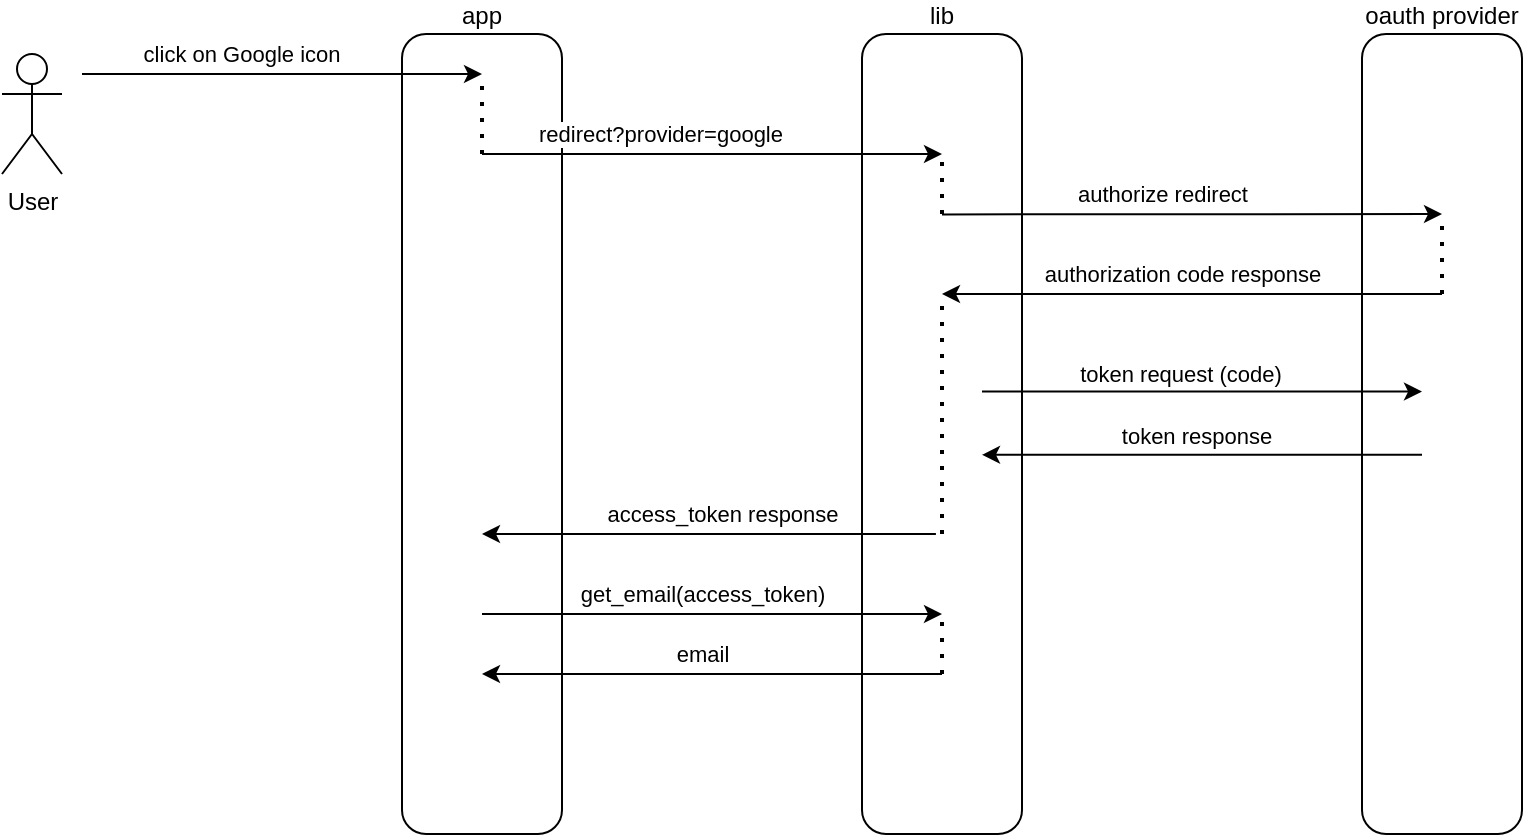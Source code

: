 <mxfile>
    <diagram id="C5RBs43oDa-KdzZeNtuy" name="Page-1">
        <mxGraphModel dx="873" dy="578" grid="1" gridSize="10" guides="1" tooltips="1" connect="1" arrows="1" fold="1" page="1" pageScale="1" pageWidth="1169" pageHeight="827" math="0" shadow="0">
            <root>
                <mxCell id="WIyWlLk6GJQsqaUBKTNV-0"/>
                <mxCell id="WIyWlLk6GJQsqaUBKTNV-1" parent="WIyWlLk6GJQsqaUBKTNV-0"/>
                <mxCell id="8-UZZp7eL8nday4LSBE8-0" value="app&lt;br&gt;" style="rounded=1;whiteSpace=wrap;html=1;verticalAlign=bottom;labelPosition=center;verticalLabelPosition=top;align=center;" parent="WIyWlLk6GJQsqaUBKTNV-1" vertex="1">
                    <mxGeometry x="240" y="80" width="80" height="400" as="geometry"/>
                </mxCell>
                <mxCell id="8-UZZp7eL8nday4LSBE8-1" value="lib" style="rounded=1;whiteSpace=wrap;html=1;verticalAlign=bottom;labelPosition=center;verticalLabelPosition=top;align=center;" parent="WIyWlLk6GJQsqaUBKTNV-1" vertex="1">
                    <mxGeometry x="470" y="80" width="80" height="400" as="geometry"/>
                </mxCell>
                <mxCell id="8-UZZp7eL8nday4LSBE8-2" value="oauth provider&lt;br&gt;" style="rounded=1;whiteSpace=wrap;html=1;verticalAlign=bottom;labelPosition=center;verticalLabelPosition=top;align=center;" parent="WIyWlLk6GJQsqaUBKTNV-1" vertex="1">
                    <mxGeometry x="720" y="80" width="80" height="400" as="geometry"/>
                </mxCell>
                <mxCell id="8-UZZp7eL8nday4LSBE8-3" value="User" style="shape=umlActor;verticalLabelPosition=bottom;verticalAlign=top;html=1;outlineConnect=0;" parent="WIyWlLk6GJQsqaUBKTNV-1" vertex="1">
                    <mxGeometry x="40" y="90" width="30" height="60" as="geometry"/>
                </mxCell>
                <mxCell id="8-UZZp7eL8nday4LSBE8-13" value="" style="endArrow=classic;html=1;rounded=0;entryX=0.5;entryY=0.237;entryDx=0;entryDy=0;entryPerimeter=0;" parent="WIyWlLk6GJQsqaUBKTNV-1" edge="1">
                    <mxGeometry width="50" height="50" relative="1" as="geometry">
                        <mxPoint x="510" y="170.2" as="sourcePoint"/>
                        <mxPoint x="760" y="170.0" as="targetPoint"/>
                    </mxGeometry>
                </mxCell>
                <mxCell id="8-UZZp7eL8nday4LSBE8-15" value="authorize redirect" style="edgeLabel;html=1;align=center;verticalAlign=middle;resizable=0;points=[];" parent="8-UZZp7eL8nday4LSBE8-13" vertex="1" connectable="0">
                    <mxGeometry x="-0.579" y="1" relative="1" as="geometry">
                        <mxPoint x="57" y="-9" as="offset"/>
                    </mxGeometry>
                </mxCell>
                <mxCell id="8-UZZp7eL8nday4LSBE8-14" value="" style="endArrow=none;dashed=1;html=1;dashPattern=1 3;strokeWidth=2;rounded=0;" parent="WIyWlLk6GJQsqaUBKTNV-1" edge="1">
                    <mxGeometry width="50" height="50" relative="1" as="geometry">
                        <mxPoint x="510" y="170" as="sourcePoint"/>
                        <mxPoint x="510" y="140" as="targetPoint"/>
                    </mxGeometry>
                </mxCell>
                <mxCell id="8-UZZp7eL8nday4LSBE8-16" value="" style="endArrow=classic;html=1;rounded=0;entryX=0.5;entryY=0.342;entryDx=0;entryDy=0;entryPerimeter=0;exitX=0.5;exitY=0.342;exitDx=0;exitDy=0;exitPerimeter=0;" parent="WIyWlLk6GJQsqaUBKTNV-1" edge="1">
                    <mxGeometry width="50" height="50" relative="1" as="geometry">
                        <mxPoint x="760" y="210.0" as="sourcePoint"/>
                        <mxPoint x="510" y="210.0" as="targetPoint"/>
                    </mxGeometry>
                </mxCell>
                <mxCell id="8-UZZp7eL8nday4LSBE8-17" value="authorization code response" style="edgeLabel;html=1;align=center;verticalAlign=middle;resizable=0;points=[];" parent="8-UZZp7eL8nday4LSBE8-16" vertex="1" connectable="0">
                    <mxGeometry x="0.272" relative="1" as="geometry">
                        <mxPoint x="29" y="-10" as="offset"/>
                    </mxGeometry>
                </mxCell>
                <mxCell id="8-UZZp7eL8nday4LSBE8-18" value="" style="endArrow=classic;html=1;rounded=0;entryX=0.375;entryY=0.447;entryDx=0;entryDy=0;entryPerimeter=0;exitX=0.75;exitY=0.447;exitDx=0;exitDy=0;exitPerimeter=0;" parent="WIyWlLk6GJQsqaUBKTNV-1" source="8-UZZp7eL8nday4LSBE8-1" target="8-UZZp7eL8nday4LSBE8-2" edge="1">
                    <mxGeometry width="50" height="50" relative="1" as="geometry">
                        <mxPoint x="540" y="270" as="sourcePoint"/>
                        <mxPoint x="760" y="269.5" as="targetPoint"/>
                    </mxGeometry>
                </mxCell>
                <mxCell id="8-UZZp7eL8nday4LSBE8-19" value="token request (code)" style="edgeLabel;html=1;align=center;verticalAlign=middle;resizable=0;points=[];" parent="8-UZZp7eL8nday4LSBE8-18" vertex="1" connectable="0">
                    <mxGeometry x="-0.104" y="-1" relative="1" as="geometry">
                        <mxPoint y="-10" as="offset"/>
                    </mxGeometry>
                </mxCell>
                <mxCell id="8-UZZp7eL8nday4LSBE8-20" value="" style="endArrow=classic;html=1;rounded=0;exitX=0.375;exitY=0.526;exitDx=0;exitDy=0;exitPerimeter=0;entryX=0.75;entryY=0.526;entryDx=0;entryDy=0;entryPerimeter=0;" parent="WIyWlLk6GJQsqaUBKTNV-1" source="8-UZZp7eL8nday4LSBE8-2" edge="1" target="8-UZZp7eL8nday4LSBE8-1">
                    <mxGeometry width="50" height="50" relative="1" as="geometry">
                        <mxPoint x="390" y="420" as="sourcePoint"/>
                        <mxPoint x="530" y="280" as="targetPoint"/>
                    </mxGeometry>
                </mxCell>
                <mxCell id="8-UZZp7eL8nday4LSBE8-21" value="token response" style="edgeLabel;html=1;align=center;verticalAlign=middle;resizable=0;points=[];" parent="8-UZZp7eL8nday4LSBE8-20" vertex="1" connectable="0">
                    <mxGeometry x="0.144" y="1" relative="1" as="geometry">
                        <mxPoint x="13" y="-11" as="offset"/>
                    </mxGeometry>
                </mxCell>
                <mxCell id="8-UZZp7eL8nday4LSBE8-22" value="" style="endArrow=classic;html=1;rounded=0;exitX=0.5;exitY=0.7;exitDx=0;exitDy=0;exitPerimeter=0;entryX=0.5;entryY=0.625;entryDx=0;entryDy=0;entryPerimeter=0;" parent="WIyWlLk6GJQsqaUBKTNV-1" target="8-UZZp7eL8nday4LSBE8-0" edge="1">
                    <mxGeometry width="50" height="50" relative="1" as="geometry">
                        <mxPoint x="506.96" y="330" as="sourcePoint"/>
                        <mxPoint x="320.0" y="330" as="targetPoint"/>
                    </mxGeometry>
                </mxCell>
                <mxCell id="8-UZZp7eL8nday4LSBE8-24" value="access_token response" style="edgeLabel;html=1;align=center;verticalAlign=middle;resizable=0;points=[];" parent="8-UZZp7eL8nday4LSBE8-22" vertex="1" connectable="0">
                    <mxGeometry x="0.13" y="3" relative="1" as="geometry">
                        <mxPoint x="21" y="-13" as="offset"/>
                    </mxGeometry>
                </mxCell>
                <mxCell id="8-UZZp7eL8nday4LSBE8-23" value="" style="endArrow=none;dashed=1;html=1;dashPattern=1 3;strokeWidth=2;rounded=0;" parent="WIyWlLk6GJQsqaUBKTNV-1" edge="1">
                    <mxGeometry width="50" height="50" relative="1" as="geometry">
                        <mxPoint x="510" y="330" as="sourcePoint"/>
                        <mxPoint x="510" y="210" as="targetPoint"/>
                    </mxGeometry>
                </mxCell>
                <mxCell id="8-UZZp7eL8nday4LSBE8-5" value="" style="endArrow=classic;html=1;rounded=0;entryX=0.5;entryY=0.05;entryDx=0;entryDy=0;entryPerimeter=0;" parent="WIyWlLk6GJQsqaUBKTNV-1" edge="1" target="8-UZZp7eL8nday4LSBE8-0">
                    <mxGeometry width="50" height="50" relative="1" as="geometry">
                        <mxPoint x="80" y="100" as="sourcePoint"/>
                        <mxPoint x="260" y="100" as="targetPoint"/>
                    </mxGeometry>
                </mxCell>
                <mxCell id="8-UZZp7eL8nday4LSBE8-6" value="&amp;nbsp;click on Google icon" style="edgeLabel;html=1;align=center;verticalAlign=middle;resizable=0;points=[];" parent="8-UZZp7eL8nday4LSBE8-5" vertex="1" connectable="0">
                    <mxGeometry x="-0.227" y="-1" relative="1" as="geometry">
                        <mxPoint y="-11" as="offset"/>
                    </mxGeometry>
                </mxCell>
                <mxCell id="0" value="" style="endArrow=classic;html=1;rounded=0;exitX=0.5;exitY=0.15;exitDx=0;exitDy=0;exitPerimeter=0;" edge="1" parent="WIyWlLk6GJQsqaUBKTNV-1" source="8-UZZp7eL8nday4LSBE8-0">
                    <mxGeometry width="50" height="50" relative="1" as="geometry">
                        <mxPoint x="300" y="140" as="sourcePoint"/>
                        <mxPoint x="510" y="140" as="targetPoint"/>
                    </mxGeometry>
                </mxCell>
                <mxCell id="1" value="redirect?provider=google&lt;br&gt;" style="edgeLabel;html=1;align=center;verticalAlign=middle;resizable=0;points=[];" vertex="1" connectable="0" parent="0">
                    <mxGeometry x="-0.227" y="-1" relative="1" as="geometry">
                        <mxPoint y="-11" as="offset"/>
                    </mxGeometry>
                </mxCell>
                <mxCell id="8" value="" style="endArrow=none;dashed=1;html=1;dashPattern=1 3;strokeWidth=2;entryX=0.5;entryY=0.05;entryDx=0;entryDy=0;entryPerimeter=0;" edge="1" parent="WIyWlLk6GJQsqaUBKTNV-1" target="8-UZZp7eL8nday4LSBE8-0">
                    <mxGeometry width="50" height="50" relative="1" as="geometry">
                        <mxPoint x="280" y="140" as="sourcePoint"/>
                        <mxPoint x="430" y="270" as="targetPoint"/>
                    </mxGeometry>
                </mxCell>
                <mxCell id="9" value="" style="endArrow=none;dashed=1;html=1;dashPattern=1 3;strokeWidth=2;" edge="1" parent="WIyWlLk6GJQsqaUBKTNV-1">
                    <mxGeometry width="50" height="50" relative="1" as="geometry">
                        <mxPoint x="760" y="210" as="sourcePoint"/>
                        <mxPoint x="760" y="170" as="targetPoint"/>
                    </mxGeometry>
                </mxCell>
                <mxCell id="11" value="" style="endArrow=classic;html=1;exitX=0.5;exitY=0.7;exitDx=0;exitDy=0;exitPerimeter=0;entryX=0.5;entryY=0.7;entryDx=0;entryDy=0;entryPerimeter=0;" edge="1" parent="WIyWlLk6GJQsqaUBKTNV-1">
                    <mxGeometry width="50" height="50" relative="1" as="geometry">
                        <mxPoint x="280" y="370" as="sourcePoint"/>
                        <mxPoint x="510" y="370" as="targetPoint"/>
                    </mxGeometry>
                </mxCell>
                <mxCell id="12" value="get_email(access_token)" style="edgeLabel;html=1;align=center;verticalAlign=middle;resizable=0;points=[];" vertex="1" connectable="0" parent="11">
                    <mxGeometry x="0.174" y="-1" relative="1" as="geometry">
                        <mxPoint x="-25" y="-11" as="offset"/>
                    </mxGeometry>
                </mxCell>
                <mxCell id="13" value="" style="endArrow=classic;html=1;entryX=0.5;entryY=0.8;entryDx=0;entryDy=0;entryPerimeter=0;exitX=0.5;exitY=0.8;exitDx=0;exitDy=0;exitPerimeter=0;" edge="1" parent="WIyWlLk6GJQsqaUBKTNV-1" source="8-UZZp7eL8nday4LSBE8-1" target="8-UZZp7eL8nday4LSBE8-0">
                    <mxGeometry width="50" height="50" relative="1" as="geometry">
                        <mxPoint x="410" y="370" as="sourcePoint"/>
                        <mxPoint x="460" y="320" as="targetPoint"/>
                    </mxGeometry>
                </mxCell>
                <mxCell id="15" value="email" style="edgeLabel;html=1;align=center;verticalAlign=middle;resizable=0;points=[];" vertex="1" connectable="0" parent="13">
                    <mxGeometry x="-0.157" relative="1" as="geometry">
                        <mxPoint x="-23" y="-10" as="offset"/>
                    </mxGeometry>
                </mxCell>
                <mxCell id="14" value="" style="endArrow=none;dashed=1;html=1;dashPattern=1 3;strokeWidth=2;entryX=0.5;entryY=0.725;entryDx=0;entryDy=0;entryPerimeter=0;" edge="1" parent="WIyWlLk6GJQsqaUBKTNV-1" target="8-UZZp7eL8nday4LSBE8-1">
                    <mxGeometry width="50" height="50" relative="1" as="geometry">
                        <mxPoint x="510" y="400" as="sourcePoint"/>
                        <mxPoint x="460" y="320" as="targetPoint"/>
                    </mxGeometry>
                </mxCell>
            </root>
        </mxGraphModel>
    </diagram>
</mxfile>